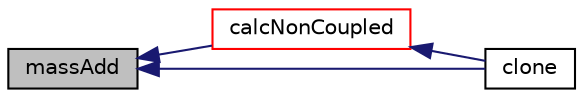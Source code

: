 digraph "massAdd"
{
  bgcolor="transparent";
  edge [fontname="Helvetica",fontsize="10",labelfontname="Helvetica",labelfontsize="10"];
  node [fontname="Helvetica",fontsize="10",shape=record];
  rankdir="LR";
  Node225 [label="massAdd",height=0.2,width=0.4,color="black", fillcolor="grey75", style="filled", fontcolor="black"];
  Node225 -> Node226 [dir="back",color="midnightblue",fontsize="10",style="solid",fontname="Helvetica"];
  Node226 [label="calcNonCoupled",height=0.2,width=0.4,color="red",URL="$a25285.html#a0e3253e601c7db3a3db9d3c921218fd9",tooltip="Calculate the non-coupled force. "];
  Node226 -> Node229 [dir="back",color="midnightblue",fontsize="10",style="solid",fontname="Helvetica"];
  Node229 [label="clone",height=0.2,width=0.4,color="black",URL="$a25285.html#ac7eaa8b220cc46ce90a03b7fc312138e",tooltip="Construct and return a clone. "];
  Node225 -> Node229 [dir="back",color="midnightblue",fontsize="10",style="solid",fontname="Helvetica"];
}
